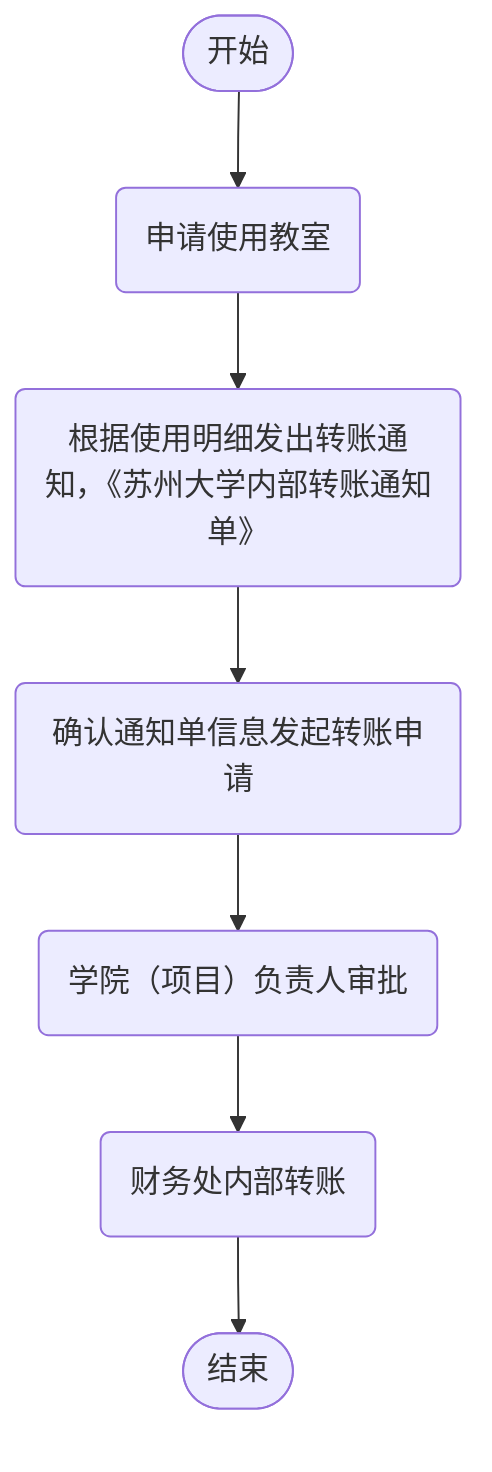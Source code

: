 flowchart TD
    Start(["开始"]) --> Apply("申请使用教室")
    Apply --> Notify("根据使用明细发出转账通知，《苏州大学内部转账通知单》")
    Notify --> Confirm("确认通知单信息发起转账申请")
    Confirm --> Approve("学院（项目）负责人审批")
    Approve --> Transfer("财务处内部转账")
    Transfer --> End(["结束"])